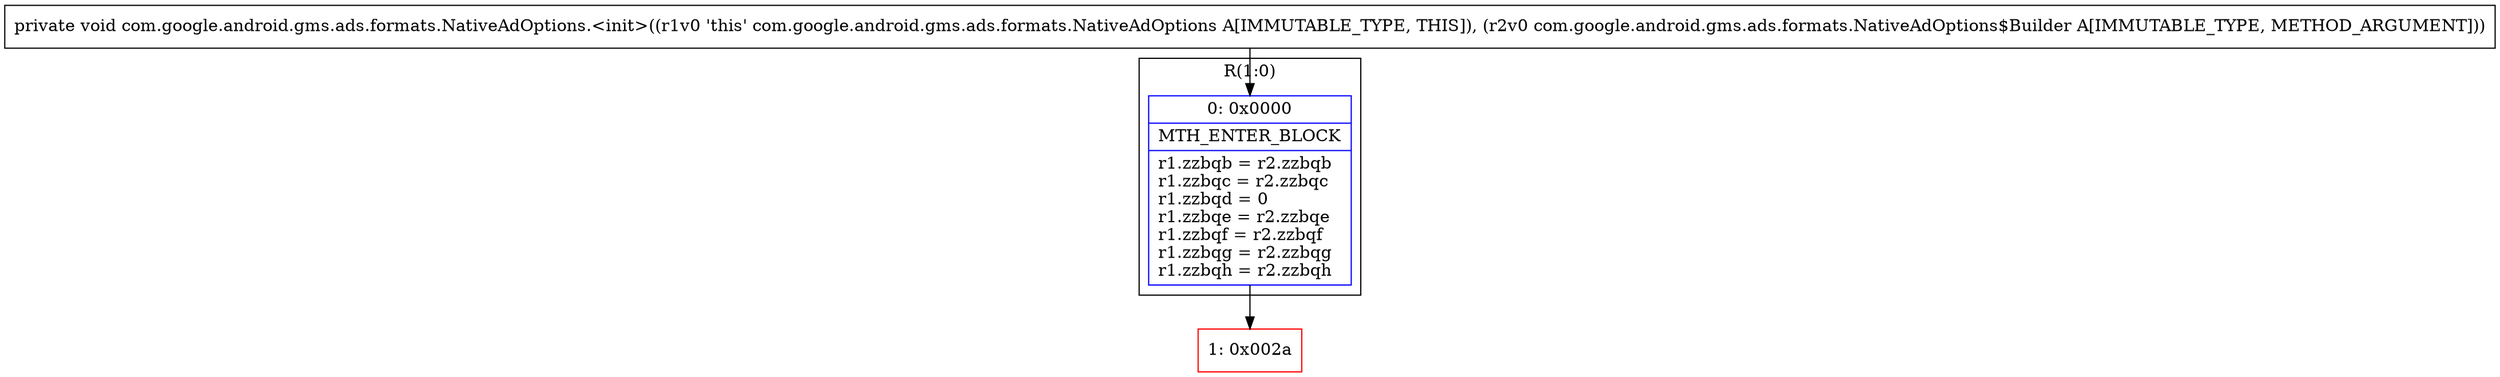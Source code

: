 digraph "CFG forcom.google.android.gms.ads.formats.NativeAdOptions.\<init\>(Lcom\/google\/android\/gms\/ads\/formats\/NativeAdOptions$Builder;)V" {
subgraph cluster_Region_1366821726 {
label = "R(1:0)";
node [shape=record,color=blue];
Node_0 [shape=record,label="{0\:\ 0x0000|MTH_ENTER_BLOCK\l|r1.zzbqb = r2.zzbqb\lr1.zzbqc = r2.zzbqc\lr1.zzbqd = 0\lr1.zzbqe = r2.zzbqe\lr1.zzbqf = r2.zzbqf\lr1.zzbqg = r2.zzbqg\lr1.zzbqh = r2.zzbqh\l}"];
}
Node_1 [shape=record,color=red,label="{1\:\ 0x002a}"];
MethodNode[shape=record,label="{private void com.google.android.gms.ads.formats.NativeAdOptions.\<init\>((r1v0 'this' com.google.android.gms.ads.formats.NativeAdOptions A[IMMUTABLE_TYPE, THIS]), (r2v0 com.google.android.gms.ads.formats.NativeAdOptions$Builder A[IMMUTABLE_TYPE, METHOD_ARGUMENT])) }"];
MethodNode -> Node_0;
Node_0 -> Node_1;
}

